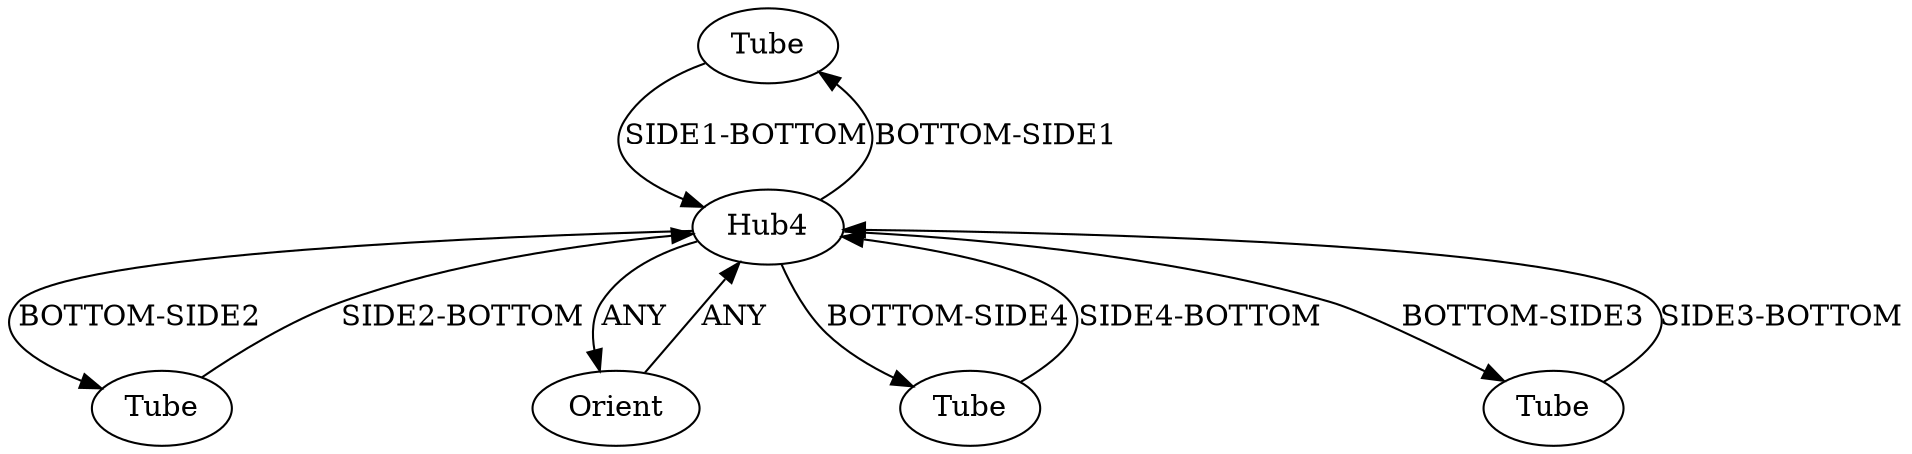 /* Created by igraph 0.10.2 */
digraph {
  0 [
    instance=Tube_instance_2
    label=Tube
  ];
  1 [
    instance=Hub4_instance_1
    label=Hub4
  ];
  2 [
    instance=Tube_instance_6
    label=Tube
  ];
  3 [
    instance=Orient
    label=Orient
  ];
  4 [
    instance=Tube_instance_7
    label=Tube
  ];
  5 [
    instance=Tube_instance_8
    label=Tube
  ];

  0 -> 1 [
    label="SIDE1-BOTTOM"
  ];
  1 -> 0 [
    label="BOTTOM-SIDE1"
  ];
  1 -> 2 [
    label="BOTTOM-SIDE2"
  ];
  1 -> 3 [
    label=ANY
  ];
  1 -> 4 [
    label="BOTTOM-SIDE4"
  ];
  1 -> 5 [
    label="BOTTOM-SIDE3"
  ];
  2 -> 1 [
    label="SIDE2-BOTTOM"
  ];
  3 -> 1 [
    label=ANY
  ];
  4 -> 1 [
    label="SIDE4-BOTTOM"
  ];
  5 -> 1 [
    label="SIDE3-BOTTOM"
  ];
}
